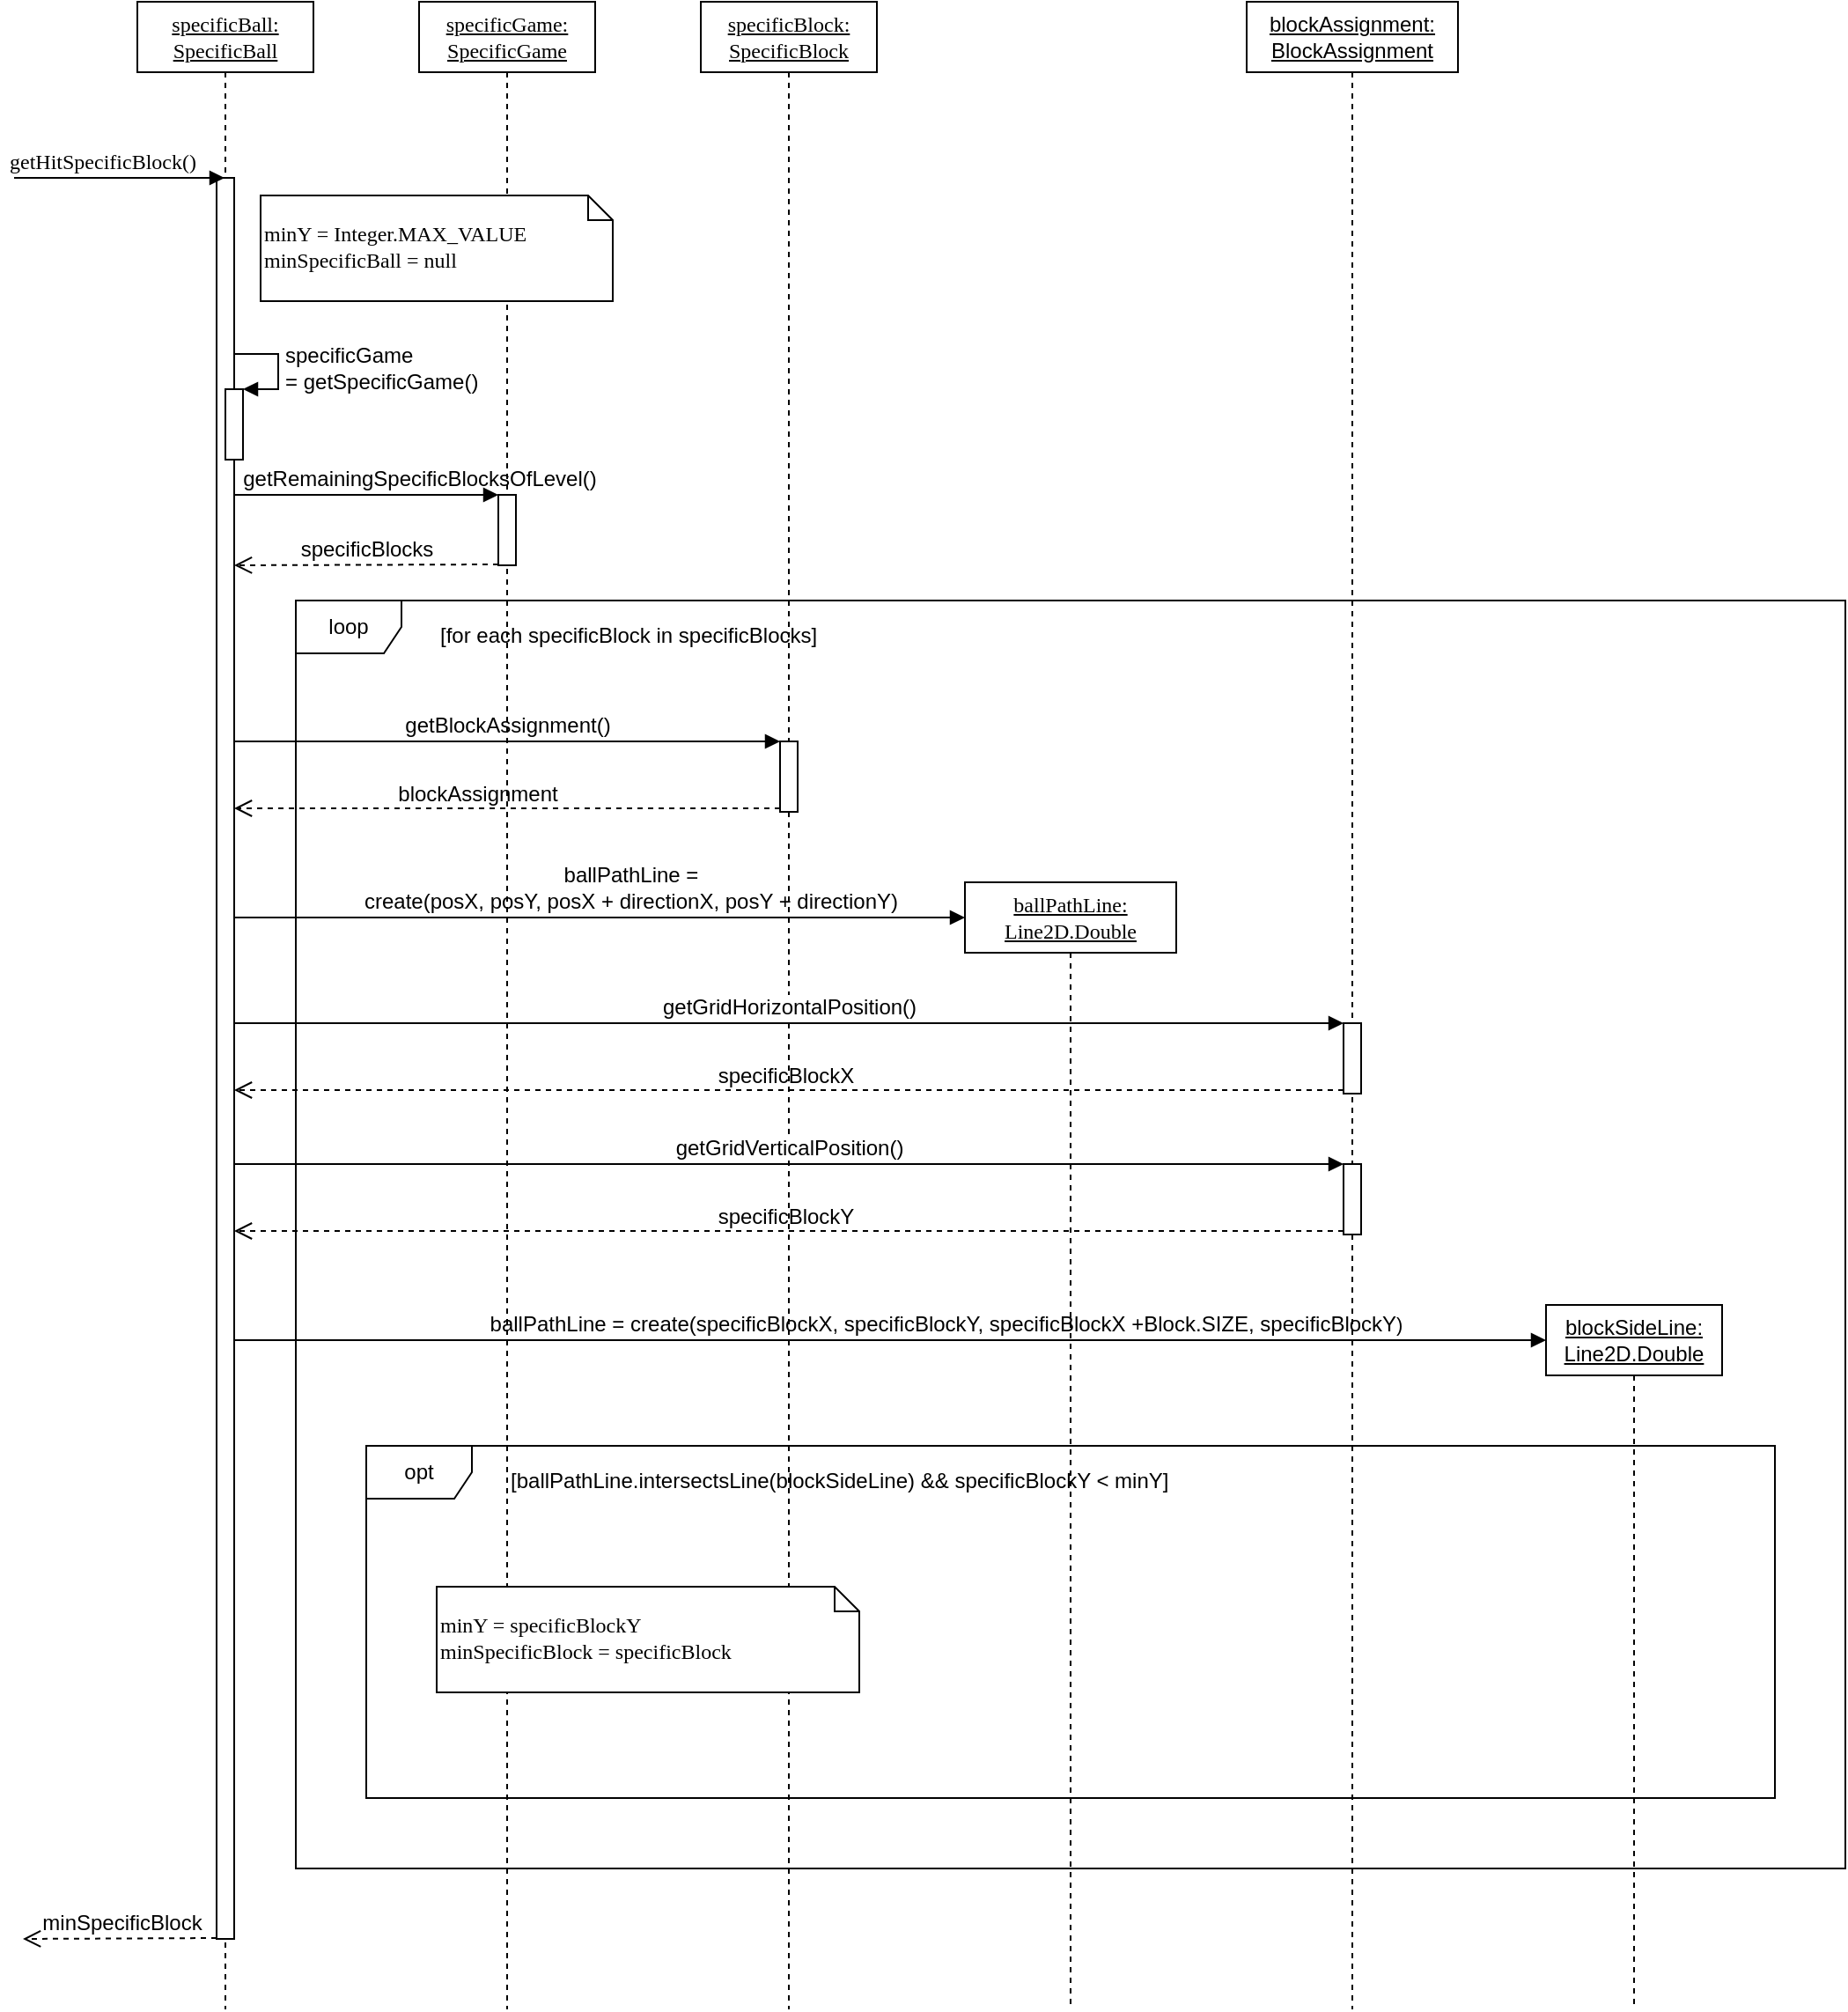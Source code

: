 <mxfile version="10.4.8" type="onedrive"><diagram id="JFGRcdnpuezzCD_Nudja" name="Page-1"><mxGraphModel dx="842" dy="668" grid="1" gridSize="10" guides="1" tooltips="1" connect="1" arrows="1" fold="1" page="1" pageScale="1" pageWidth="850" pageHeight="1100" math="0" shadow="0"><root><mxCell id="0"/><mxCell id="1" parent="0"/><mxCell id="-diOksuVRtn5t-wW9XMy-42" value="loop" style="shape=umlFrame;whiteSpace=wrap;html=1;labelBackgroundColor=none;" vertex="1" parent="1"><mxGeometry x="200" y="400" width="880" height="720" as="geometry"/></mxCell><mxCell id="-diOksuVRtn5t-wW9XMy-1" value="&lt;u&gt;specificBlock: SpecificBlock&lt;/u&gt;" style="shape=umlLifeline;perimeter=lifelinePerimeter;whiteSpace=wrap;html=1;container=1;collapsible=0;recursiveResize=0;outlineConnect=0;rounded=0;shadow=0;comic=0;labelBackgroundColor=none;strokeColor=#000000;strokeWidth=1;fillColor=#FFFFFF;fontFamily=Verdana;fontSize=12;fontColor=#000000;align=center;" vertex="1" parent="1"><mxGeometry x="430" y="60" width="100" height="1140" as="geometry"/></mxCell><mxCell id="-diOksuVRtn5t-wW9XMy-2" value="" style="html=1;points=[];perimeter=orthogonalPerimeter;" vertex="1" parent="-diOksuVRtn5t-wW9XMy-1"><mxGeometry x="45" y="420" width="10" height="40" as="geometry"/></mxCell><mxCell id="-diOksuVRtn5t-wW9XMy-3" value="&lt;u&gt;ballPathLine: Line2D.Double&lt;/u&gt;&lt;br&gt;" style="shape=umlLifeline;perimeter=lifelinePerimeter;whiteSpace=wrap;html=1;container=1;collapsible=0;recursiveResize=0;outlineConnect=0;rounded=0;shadow=0;comic=0;labelBackgroundColor=none;strokeColor=#000000;strokeWidth=1;fillColor=#FFFFFF;fontFamily=Verdana;fontSize=12;fontColor=#000000;align=center;" vertex="1" parent="1"><mxGeometry x="580" y="560" width="120" height="640" as="geometry"/></mxCell><mxCell id="-diOksuVRtn5t-wW9XMy-8" value="&lt;u&gt;specificBall: SpecificBall&lt;/u&gt;" style="shape=umlLifeline;perimeter=lifelinePerimeter;whiteSpace=wrap;html=1;container=1;collapsible=0;recursiveResize=0;outlineConnect=0;rounded=0;shadow=0;comic=0;labelBackgroundColor=none;strokeColor=#000000;strokeWidth=1;fillColor=#FFFFFF;fontFamily=Verdana;fontSize=12;fontColor=#000000;align=center;" vertex="1" parent="1"><mxGeometry x="110" y="60" width="100" height="1140" as="geometry"/></mxCell><mxCell id="-diOksuVRtn5t-wW9XMy-9" value="" style="html=1;points=[];perimeter=orthogonalPerimeter;rounded=0;shadow=0;comic=0;labelBackgroundColor=none;strokeColor=#000000;strokeWidth=1;fillColor=#FFFFFF;fontFamily=Verdana;fontSize=12;fontColor=#000000;align=center;" vertex="1" parent="-diOksuVRtn5t-wW9XMy-8"><mxGeometry x="45" y="100" width="10" height="1000" as="geometry"/></mxCell><mxCell id="-diOksuVRtn5t-wW9XMy-12" value="" style="html=1;points=[];perimeter=orthogonalPerimeter;" vertex="1" parent="-diOksuVRtn5t-wW9XMy-8"><mxGeometry x="50" y="220" width="10" height="40" as="geometry"/></mxCell><mxCell id="-diOksuVRtn5t-wW9XMy-13" value="&lt;font style=&quot;font-size: 12px&quot;&gt;specificGame&lt;br&gt;= getSpecificGame()&lt;/font&gt;" style="edgeStyle=orthogonalEdgeStyle;html=1;align=left;spacingLeft=2;endArrow=block;rounded=0;entryX=1;entryY=0;" edge="1" parent="-diOksuVRtn5t-wW9XMy-8" target="-diOksuVRtn5t-wW9XMy-12"><mxGeometry relative="1" as="geometry"><mxPoint x="55" y="200" as="sourcePoint"/><Array as="points"><mxPoint x="80" y="200"/></Array></mxGeometry></mxCell><mxCell id="-diOksuVRtn5t-wW9XMy-14" value="" style="html=1;verticalAlign=bottom;endArrow=open;dashed=1;endSize=8;labelBackgroundColor=none;fontFamily=Verdana;fontSize=12;edgeStyle=elbowEdgeStyle;elbow=vertical;" edge="1" parent="1"><mxGeometry relative="1" as="geometry"><mxPoint x="45" y="1160" as="targetPoint"/><Array as="points"/><mxPoint x="155" y="1159.5" as="sourcePoint"/></mxGeometry></mxCell><mxCell id="-diOksuVRtn5t-wW9XMy-36" value="&lt;font style=&quot;font-size: 12px&quot;&gt;minSpecificBlock&lt;/font&gt;" style="text;html=1;resizable=0;points=[];align=center;verticalAlign=middle;labelBackgroundColor=none;" vertex="1" connectable="0" parent="-diOksuVRtn5t-wW9XMy-14"><mxGeometry x="-0.131" y="-6" relative="1" as="geometry"><mxPoint x="-7" y="-3" as="offset"/></mxGeometry></mxCell><mxCell id="-diOksuVRtn5t-wW9XMy-16" value="getHitSpecificBlock()" style="html=1;verticalAlign=bottom;endArrow=block;labelBackgroundColor=none;fontFamily=Verdana;fontSize=12;edgeStyle=elbowEdgeStyle;elbow=vertical;" edge="1" parent="1" target="-diOksuVRtn5t-wW9XMy-8"><mxGeometry x="-0.163" relative="1" as="geometry"><mxPoint x="40" y="160" as="sourcePoint"/><mxPoint x="150" y="160" as="targetPoint"/><mxPoint as="offset"/></mxGeometry></mxCell><mxCell id="-diOksuVRtn5t-wW9XMy-17" value="&lt;font style=&quot;font-size: 12px&quot;&gt;getBlockAssignment()&lt;/font&gt;" style="html=1;verticalAlign=bottom;endArrow=block;entryX=0;entryY=0;" edge="1" parent="1" target="-diOksuVRtn5t-wW9XMy-2"><mxGeometry relative="1" as="geometry"><mxPoint x="165" y="480" as="sourcePoint"/></mxGeometry></mxCell><mxCell id="-diOksuVRtn5t-wW9XMy-18" value="" style="html=1;verticalAlign=bottom;endArrow=open;dashed=1;endSize=8;exitX=0;exitY=0.95;" edge="1" parent="1" source="-diOksuVRtn5t-wW9XMy-2"><mxGeometry relative="1" as="geometry"><mxPoint x="165" y="518" as="targetPoint"/></mxGeometry></mxCell><mxCell id="-diOksuVRtn5t-wW9XMy-19" value="&lt;font style=&quot;font-size: 12px&quot;&gt;blockAssignment&lt;/font&gt;" style="text;html=1;resizable=0;points=[];align=center;verticalAlign=middle;labelBackgroundColor=none;" vertex="1" connectable="0" parent="-diOksuVRtn5t-wW9XMy-18"><mxGeometry x="0.11" y="-8" relative="1" as="geometry"><mxPoint as="offset"/></mxGeometry></mxCell><mxCell id="-diOksuVRtn5t-wW9XMy-20" value="&lt;u&gt;blockAssignment: BlockAssignment&lt;/u&gt;&lt;br&gt;" style="shape=umlLifeline;perimeter=lifelinePerimeter;whiteSpace=wrap;html=1;container=1;collapsible=0;recursiveResize=0;outlineConnect=0;" vertex="1" parent="1"><mxGeometry x="740" y="60" width="120" height="1140" as="geometry"/></mxCell><mxCell id="-diOksuVRtn5t-wW9XMy-59" value="" style="html=1;points=[];perimeter=orthogonalPerimeter;" vertex="1" parent="-diOksuVRtn5t-wW9XMy-20"><mxGeometry x="55" y="580" width="10" height="40" as="geometry"/></mxCell><mxCell id="-diOksuVRtn5t-wW9XMy-60" value="&lt;font style=&quot;font-size: 12px&quot;&gt;getGridHorizontalPosition()&lt;/font&gt;" style="html=1;verticalAlign=bottom;endArrow=block;entryX=0;entryY=0;" edge="1" parent="-diOksuVRtn5t-wW9XMy-20" target="-diOksuVRtn5t-wW9XMy-59"><mxGeometry relative="1" as="geometry"><mxPoint x="-575" y="580" as="sourcePoint"/></mxGeometry></mxCell><mxCell id="-diOksuVRtn5t-wW9XMy-61" value="" style="html=1;verticalAlign=bottom;endArrow=open;dashed=1;endSize=8;exitX=0;exitY=0.95;" edge="1" parent="-diOksuVRtn5t-wW9XMy-20" source="-diOksuVRtn5t-wW9XMy-59"><mxGeometry relative="1" as="geometry"><mxPoint x="-575" y="618" as="targetPoint"/></mxGeometry></mxCell><mxCell id="-diOksuVRtn5t-wW9XMy-62" value="&lt;font style=&quot;font-size: 12px&quot;&gt;specificBlockX&lt;/font&gt;" style="text;html=1;resizable=0;points=[];align=center;verticalAlign=middle;labelBackgroundColor=none;" vertex="1" connectable="0" parent="-diOksuVRtn5t-wW9XMy-61"><mxGeometry x="0.11" y="-8" relative="1" as="geometry"><mxPoint x="32" as="offset"/></mxGeometry></mxCell><mxCell id="-diOksuVRtn5t-wW9XMy-64" value="" style="html=1;points=[];perimeter=orthogonalPerimeter;" vertex="1" parent="-diOksuVRtn5t-wW9XMy-20"><mxGeometry x="55" y="660" width="10" height="40" as="geometry"/></mxCell><mxCell id="-diOksuVRtn5t-wW9XMy-65" value="&lt;font style=&quot;font-size: 12px&quot;&gt;getGridVerticalPosition()&lt;/font&gt;" style="html=1;verticalAlign=bottom;endArrow=block;entryX=0;entryY=0;" edge="1" parent="-diOksuVRtn5t-wW9XMy-20" target="-diOksuVRtn5t-wW9XMy-64"><mxGeometry relative="1" as="geometry"><mxPoint x="-575" y="660" as="sourcePoint"/></mxGeometry></mxCell><mxCell id="-diOksuVRtn5t-wW9XMy-66" value="" style="html=1;verticalAlign=bottom;endArrow=open;dashed=1;endSize=8;exitX=0;exitY=0.95;" edge="1" parent="-diOksuVRtn5t-wW9XMy-20" source="-diOksuVRtn5t-wW9XMy-64"><mxGeometry relative="1" as="geometry"><mxPoint x="-575" y="698" as="targetPoint"/></mxGeometry></mxCell><mxCell id="-diOksuVRtn5t-wW9XMy-67" value="&lt;font style=&quot;font-size: 12px&quot;&gt;specificBlockY&lt;/font&gt;" style="text;html=1;resizable=0;points=[];align=center;verticalAlign=middle;labelBackgroundColor=none;" vertex="1" connectable="0" parent="-diOksuVRtn5t-wW9XMy-66"><mxGeometry x="0.11" y="-8" relative="1" as="geometry"><mxPoint x="32" as="offset"/></mxGeometry></mxCell><mxCell id="-diOksuVRtn5t-wW9XMy-25" value="&lt;u&gt;specificGame: SpecificGame&lt;/u&gt;" style="shape=umlLifeline;perimeter=lifelinePerimeter;whiteSpace=wrap;html=1;container=1;collapsible=0;recursiveResize=0;outlineConnect=0;rounded=0;shadow=0;comic=0;labelBackgroundColor=none;strokeColor=#000000;strokeWidth=1;fillColor=#FFFFFF;fontFamily=Verdana;fontSize=12;fontColor=#000000;align=center;" vertex="1" parent="1"><mxGeometry x="270" y="60" width="100" height="1140" as="geometry"/></mxCell><mxCell id="-diOksuVRtn5t-wW9XMy-26" value="" style="html=1;points=[];perimeter=orthogonalPerimeter;rounded=0;" vertex="1" parent="-diOksuVRtn5t-wW9XMy-25"><mxGeometry x="45" y="280" width="10" height="40" as="geometry"/></mxCell><mxCell id="-diOksuVRtn5t-wW9XMy-27" value="&lt;font style=&quot;font-size: 12px&quot;&gt;getRemainingSpecificBlocksOfLevel()&lt;/font&gt;" style="html=1;verticalAlign=bottom;endArrow=block;entryX=0;entryY=0;labelBackgroundColor=none;" edge="1" parent="-diOksuVRtn5t-wW9XMy-25" target="-diOksuVRtn5t-wW9XMy-26"><mxGeometry x="0.4" relative="1" as="geometry"><mxPoint x="-105" y="280" as="sourcePoint"/><mxPoint as="offset"/></mxGeometry></mxCell><mxCell id="-diOksuVRtn5t-wW9XMy-34" value="&lt;font style=&quot;font-size: 12px&quot;&gt;specificBlocks&lt;/font&gt;" style="html=1;verticalAlign=bottom;endArrow=open;dashed=1;endSize=8;" edge="1" parent="1"><mxGeometry relative="1" as="geometry"><mxPoint x="315" y="379.5" as="sourcePoint"/><mxPoint x="165" y="380" as="targetPoint"/></mxGeometry></mxCell><mxCell id="-diOksuVRtn5t-wW9XMy-37" value="&lt;br&gt;minY = Integer.MAX_VALUE&lt;br&gt;minSpecificBall = null&lt;br&gt;" style="shape=note;whiteSpace=wrap;html=1;size=14;verticalAlign=top;align=left;spacingTop=-6;rounded=0;shadow=0;comic=0;labelBackgroundColor=none;strokeColor=#000000;strokeWidth=1;fillColor=#FFFFFF;fontFamily=Verdana;fontSize=12;fontColor=#000000;" vertex="1" parent="1"><mxGeometry x="180" y="170" width="200" height="60" as="geometry"/></mxCell><mxCell id="-diOksuVRtn5t-wW9XMy-43" value="[for each specificBlock in specificBlocks]" style="text;html=1;resizable=0;points=[];autosize=1;align=left;verticalAlign=top;spacingTop=-4;" vertex="1" parent="1"><mxGeometry x="280" y="410" width="230" height="20" as="geometry"/></mxCell><mxCell id="-diOksuVRtn5t-wW9XMy-44" value="&lt;u&gt;blockSideLine: Line2D.Double&lt;/u&gt;&lt;br&gt;" style="shape=umlLifeline;perimeter=lifelinePerimeter;whiteSpace=wrap;html=1;container=1;collapsible=0;recursiveResize=0;outlineConnect=0;" vertex="1" parent="1"><mxGeometry x="910" y="800" width="100" height="400" as="geometry"/></mxCell><mxCell id="-diOksuVRtn5t-wW9XMy-54" value="&lt;font style=&quot;font-size: 12px&quot;&gt;ballPathLine = &lt;br&gt;create(posX, posY, posX + directionX, posY + directionY)&lt;/font&gt;" style="html=1;verticalAlign=bottom;endArrow=block;entryX=0;entryY=0;labelBackgroundColor=none;" edge="1" parent="1"><mxGeometry x="0.084" relative="1" as="geometry"><mxPoint x="165" y="580" as="sourcePoint"/><mxPoint x="580" y="580" as="targetPoint"/><mxPoint as="offset"/></mxGeometry></mxCell><mxCell id="-diOksuVRtn5t-wW9XMy-68" value="&lt;font style=&quot;font-size: 12px&quot;&gt;ballPathLine = create(&lt;span&gt;specificBlockX&lt;/span&gt;&lt;span&gt;,&lt;/span&gt;&lt;span&gt; specificBlockY&lt;/span&gt;&lt;span&gt;,&lt;/span&gt;&lt;span&gt; specificBlockX &lt;/span&gt;&lt;span&gt;+&lt;/span&gt;&lt;span&gt;Block.&lt;/span&gt;&lt;span&gt;SIZE&lt;/span&gt;&lt;span&gt;,&lt;/span&gt;&lt;span&gt; specificBlockY&lt;/span&gt;&lt;/font&gt;&lt;span&gt;)&lt;/span&gt;" style="html=1;verticalAlign=bottom;endArrow=block;entryX=0;entryY=0;labelBackgroundColor=none;" edge="1" parent="1"><mxGeometry x="0.084" relative="1" as="geometry"><mxPoint x="165" y="820" as="sourcePoint"/><mxPoint x="910" y="820" as="targetPoint"/><mxPoint as="offset"/></mxGeometry></mxCell><mxCell id="-diOksuVRtn5t-wW9XMy-69" value="opt" style="shape=umlFrame;whiteSpace=wrap;html=1;labelBackgroundColor=none;" vertex="1" parent="1"><mxGeometry x="240" y="880" width="800" height="200" as="geometry"/></mxCell><mxCell id="-diOksuVRtn5t-wW9XMy-70" value="[&lt;span&gt;ballPathLine&lt;/span&gt;&lt;span&gt;.&lt;/span&gt;&lt;span&gt;intersectsLine&lt;/span&gt;&lt;span&gt;(&lt;/span&gt;&lt;span&gt;blockSideLine&lt;/span&gt;&lt;span&gt;)&amp;nbsp;&lt;/span&gt;&lt;span&gt;&amp;amp;&amp;amp;&lt;/span&gt;&lt;span&gt; specificBlockY &lt;/span&gt;&lt;span&gt;&amp;lt;&lt;/span&gt;&lt;span&gt; minY]&lt;/span&gt;" style="text;html=1;resizable=0;points=[];autosize=1;align=left;verticalAlign=top;spacingTop=-4;" vertex="1" parent="1"><mxGeometry x="320" y="890" width="390" height="20" as="geometry"/></mxCell><mxCell id="-diOksuVRtn5t-wW9XMy-74" value="&lt;br&gt;minY = specificBlockY&lt;br&gt;minSpecificBlock = specificBlock&lt;br&gt;" style="shape=note;whiteSpace=wrap;html=1;size=14;verticalAlign=top;align=left;spacingTop=-6;rounded=0;shadow=0;comic=0;labelBackgroundColor=none;strokeColor=#000000;strokeWidth=1;fillColor=#FFFFFF;fontFamily=Verdana;fontSize=12;fontColor=#000000;" vertex="1" parent="1"><mxGeometry x="280" y="960" width="240" height="60" as="geometry"/></mxCell></root></mxGraphModel></diagram></mxfile>